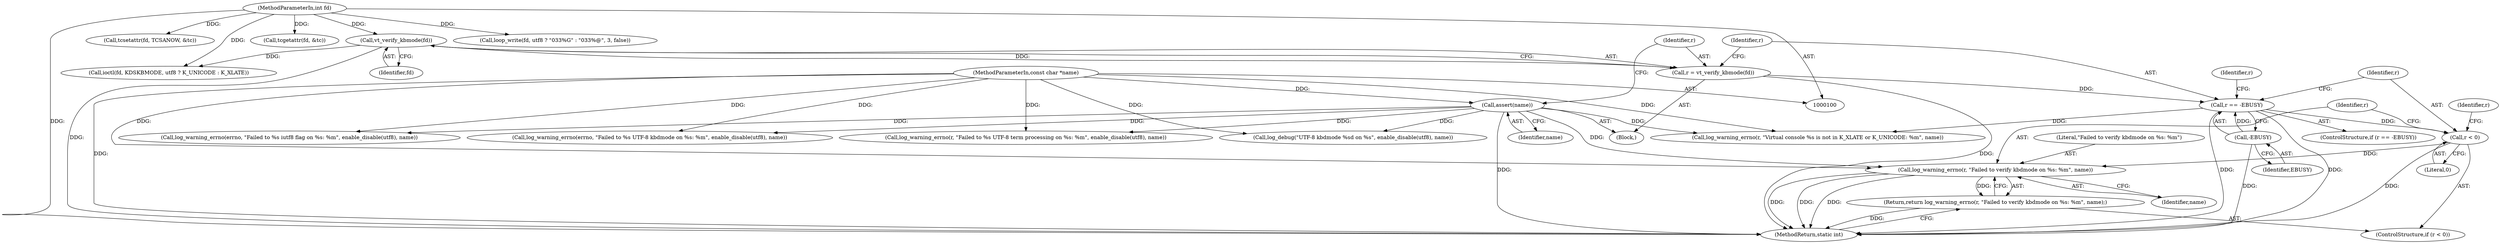 digraph "0_systemd_9725f1a10f80f5e0ae7d9b60547458622aeb322f_2@pointer" {
"1000131" [label="(Call,log_warning_errno(r, \"Failed to verify kbdmode on %s: %m\", name))"];
"1000127" [label="(Call,r < 0)"];
"1000114" [label="(Call,r == -EBUSY)"];
"1000109" [label="(Call,r = vt_verify_kbmode(fd))"];
"1000111" [label="(Call,vt_verify_kbmode(fd))"];
"1000102" [label="(MethodParameterIn,int fd)"];
"1000116" [label="(Call,-EBUSY)"];
"1000107" [label="(Call,assert(name))"];
"1000101" [label="(MethodParameterIn,const char *name)"];
"1000130" [label="(Return,return log_warning_errno(r, \"Failed to verify kbdmode on %s: %m\", name);)"];
"1000112" [label="(Identifier,fd)"];
"1000195" [label="(Call,tcsetattr(fd, TCSANOW, &tc))"];
"1000113" [label="(ControlStructure,if (r == -EBUSY))"];
"1000116" [label="(Call,-EBUSY)"];
"1000114" [label="(Call,r == -EBUSY)"];
"1000170" [label="(Call,log_warning_errno(r, \"Failed to %s UTF-8 term processing on %s: %m\", enable_disable(utf8), name))"];
"1000126" [label="(ControlStructure,if (r < 0))"];
"1000218" [label="(MethodReturn,static int)"];
"1000101" [label="(MethodParameterIn,const char *name)"];
"1000111" [label="(Call,vt_verify_kbmode(fd))"];
"1000128" [label="(Identifier,r)"];
"1000107" [label="(Call,assert(name))"];
"1000108" [label="(Identifier,name)"];
"1000205" [label="(Call,log_warning_errno(errno, \"Failed to %s iutf8 flag on %s: %m\", enable_disable(utf8), name))"];
"1000133" [label="(Literal,\"Failed to verify kbdmode on %s: %m\")"];
"1000109" [label="(Call,r = vt_verify_kbmode(fd))"];
"1000110" [label="(Identifier,r)"];
"1000131" [label="(Call,log_warning_errno(r, \"Failed to verify kbdmode on %s: %m\", name))"];
"1000136" [label="(Identifier,r)"];
"1000178" [label="(Call,tcgetattr(fd, &tc))"];
"1000115" [label="(Identifier,r)"];
"1000129" [label="(Literal,0)"];
"1000137" [label="(Call,ioctl(fd, KDSKBMODE, utf8 ? K_UNICODE : K_XLATE))"];
"1000149" [label="(Call,log_warning_errno(errno, \"Failed to %s UTF-8 kbdmode on %s: %m\", enable_disable(utf8), name))"];
"1000130" [label="(Return,return log_warning_errno(r, \"Failed to verify kbdmode on %s: %m\", name);)"];
"1000102" [label="(MethodParameterIn,int fd)"];
"1000104" [label="(Block,)"];
"1000134" [label="(Identifier,name)"];
"1000157" [label="(Call,loop_write(fd, utf8 ? \"\033%G\" : \"\033%@\", 3, false))"];
"1000132" [label="(Identifier,r)"];
"1000127" [label="(Call,r < 0)"];
"1000120" [label="(Identifier,r)"];
"1000117" [label="(Identifier,EBUSY)"];
"1000119" [label="(Call,log_warning_errno(r, \"Virtual console %s is not in K_XLATE or K_UNICODE: %m\", name))"];
"1000211" [label="(Call,log_debug(\"UTF-8 kbdmode %sd on %s\", enable_disable(utf8), name))"];
"1000131" -> "1000130"  [label="AST: "];
"1000131" -> "1000134"  [label="CFG: "];
"1000132" -> "1000131"  [label="AST: "];
"1000133" -> "1000131"  [label="AST: "];
"1000134" -> "1000131"  [label="AST: "];
"1000130" -> "1000131"  [label="CFG: "];
"1000131" -> "1000218"  [label="DDG: "];
"1000131" -> "1000218"  [label="DDG: "];
"1000131" -> "1000218"  [label="DDG: "];
"1000131" -> "1000130"  [label="DDG: "];
"1000127" -> "1000131"  [label="DDG: "];
"1000107" -> "1000131"  [label="DDG: "];
"1000101" -> "1000131"  [label="DDG: "];
"1000127" -> "1000126"  [label="AST: "];
"1000127" -> "1000129"  [label="CFG: "];
"1000128" -> "1000127"  [label="AST: "];
"1000129" -> "1000127"  [label="AST: "];
"1000132" -> "1000127"  [label="CFG: "];
"1000136" -> "1000127"  [label="CFG: "];
"1000127" -> "1000218"  [label="DDG: "];
"1000114" -> "1000127"  [label="DDG: "];
"1000114" -> "1000113"  [label="AST: "];
"1000114" -> "1000116"  [label="CFG: "];
"1000115" -> "1000114"  [label="AST: "];
"1000116" -> "1000114"  [label="AST: "];
"1000120" -> "1000114"  [label="CFG: "];
"1000128" -> "1000114"  [label="CFG: "];
"1000114" -> "1000218"  [label="DDG: "];
"1000114" -> "1000218"  [label="DDG: "];
"1000109" -> "1000114"  [label="DDG: "];
"1000116" -> "1000114"  [label="DDG: "];
"1000114" -> "1000119"  [label="DDG: "];
"1000109" -> "1000104"  [label="AST: "];
"1000109" -> "1000111"  [label="CFG: "];
"1000110" -> "1000109"  [label="AST: "];
"1000111" -> "1000109"  [label="AST: "];
"1000115" -> "1000109"  [label="CFG: "];
"1000109" -> "1000218"  [label="DDG: "];
"1000111" -> "1000109"  [label="DDG: "];
"1000111" -> "1000112"  [label="CFG: "];
"1000112" -> "1000111"  [label="AST: "];
"1000111" -> "1000218"  [label="DDG: "];
"1000102" -> "1000111"  [label="DDG: "];
"1000111" -> "1000137"  [label="DDG: "];
"1000102" -> "1000100"  [label="AST: "];
"1000102" -> "1000218"  [label="DDG: "];
"1000102" -> "1000137"  [label="DDG: "];
"1000102" -> "1000157"  [label="DDG: "];
"1000102" -> "1000178"  [label="DDG: "];
"1000102" -> "1000195"  [label="DDG: "];
"1000116" -> "1000117"  [label="CFG: "];
"1000117" -> "1000116"  [label="AST: "];
"1000116" -> "1000218"  [label="DDG: "];
"1000107" -> "1000104"  [label="AST: "];
"1000107" -> "1000108"  [label="CFG: "];
"1000108" -> "1000107"  [label="AST: "];
"1000110" -> "1000107"  [label="CFG: "];
"1000107" -> "1000218"  [label="DDG: "];
"1000101" -> "1000107"  [label="DDG: "];
"1000107" -> "1000119"  [label="DDG: "];
"1000107" -> "1000149"  [label="DDG: "];
"1000107" -> "1000170"  [label="DDG: "];
"1000107" -> "1000205"  [label="DDG: "];
"1000107" -> "1000211"  [label="DDG: "];
"1000101" -> "1000100"  [label="AST: "];
"1000101" -> "1000218"  [label="DDG: "];
"1000101" -> "1000119"  [label="DDG: "];
"1000101" -> "1000149"  [label="DDG: "];
"1000101" -> "1000170"  [label="DDG: "];
"1000101" -> "1000205"  [label="DDG: "];
"1000101" -> "1000211"  [label="DDG: "];
"1000130" -> "1000126"  [label="AST: "];
"1000218" -> "1000130"  [label="CFG: "];
"1000130" -> "1000218"  [label="DDG: "];
}
